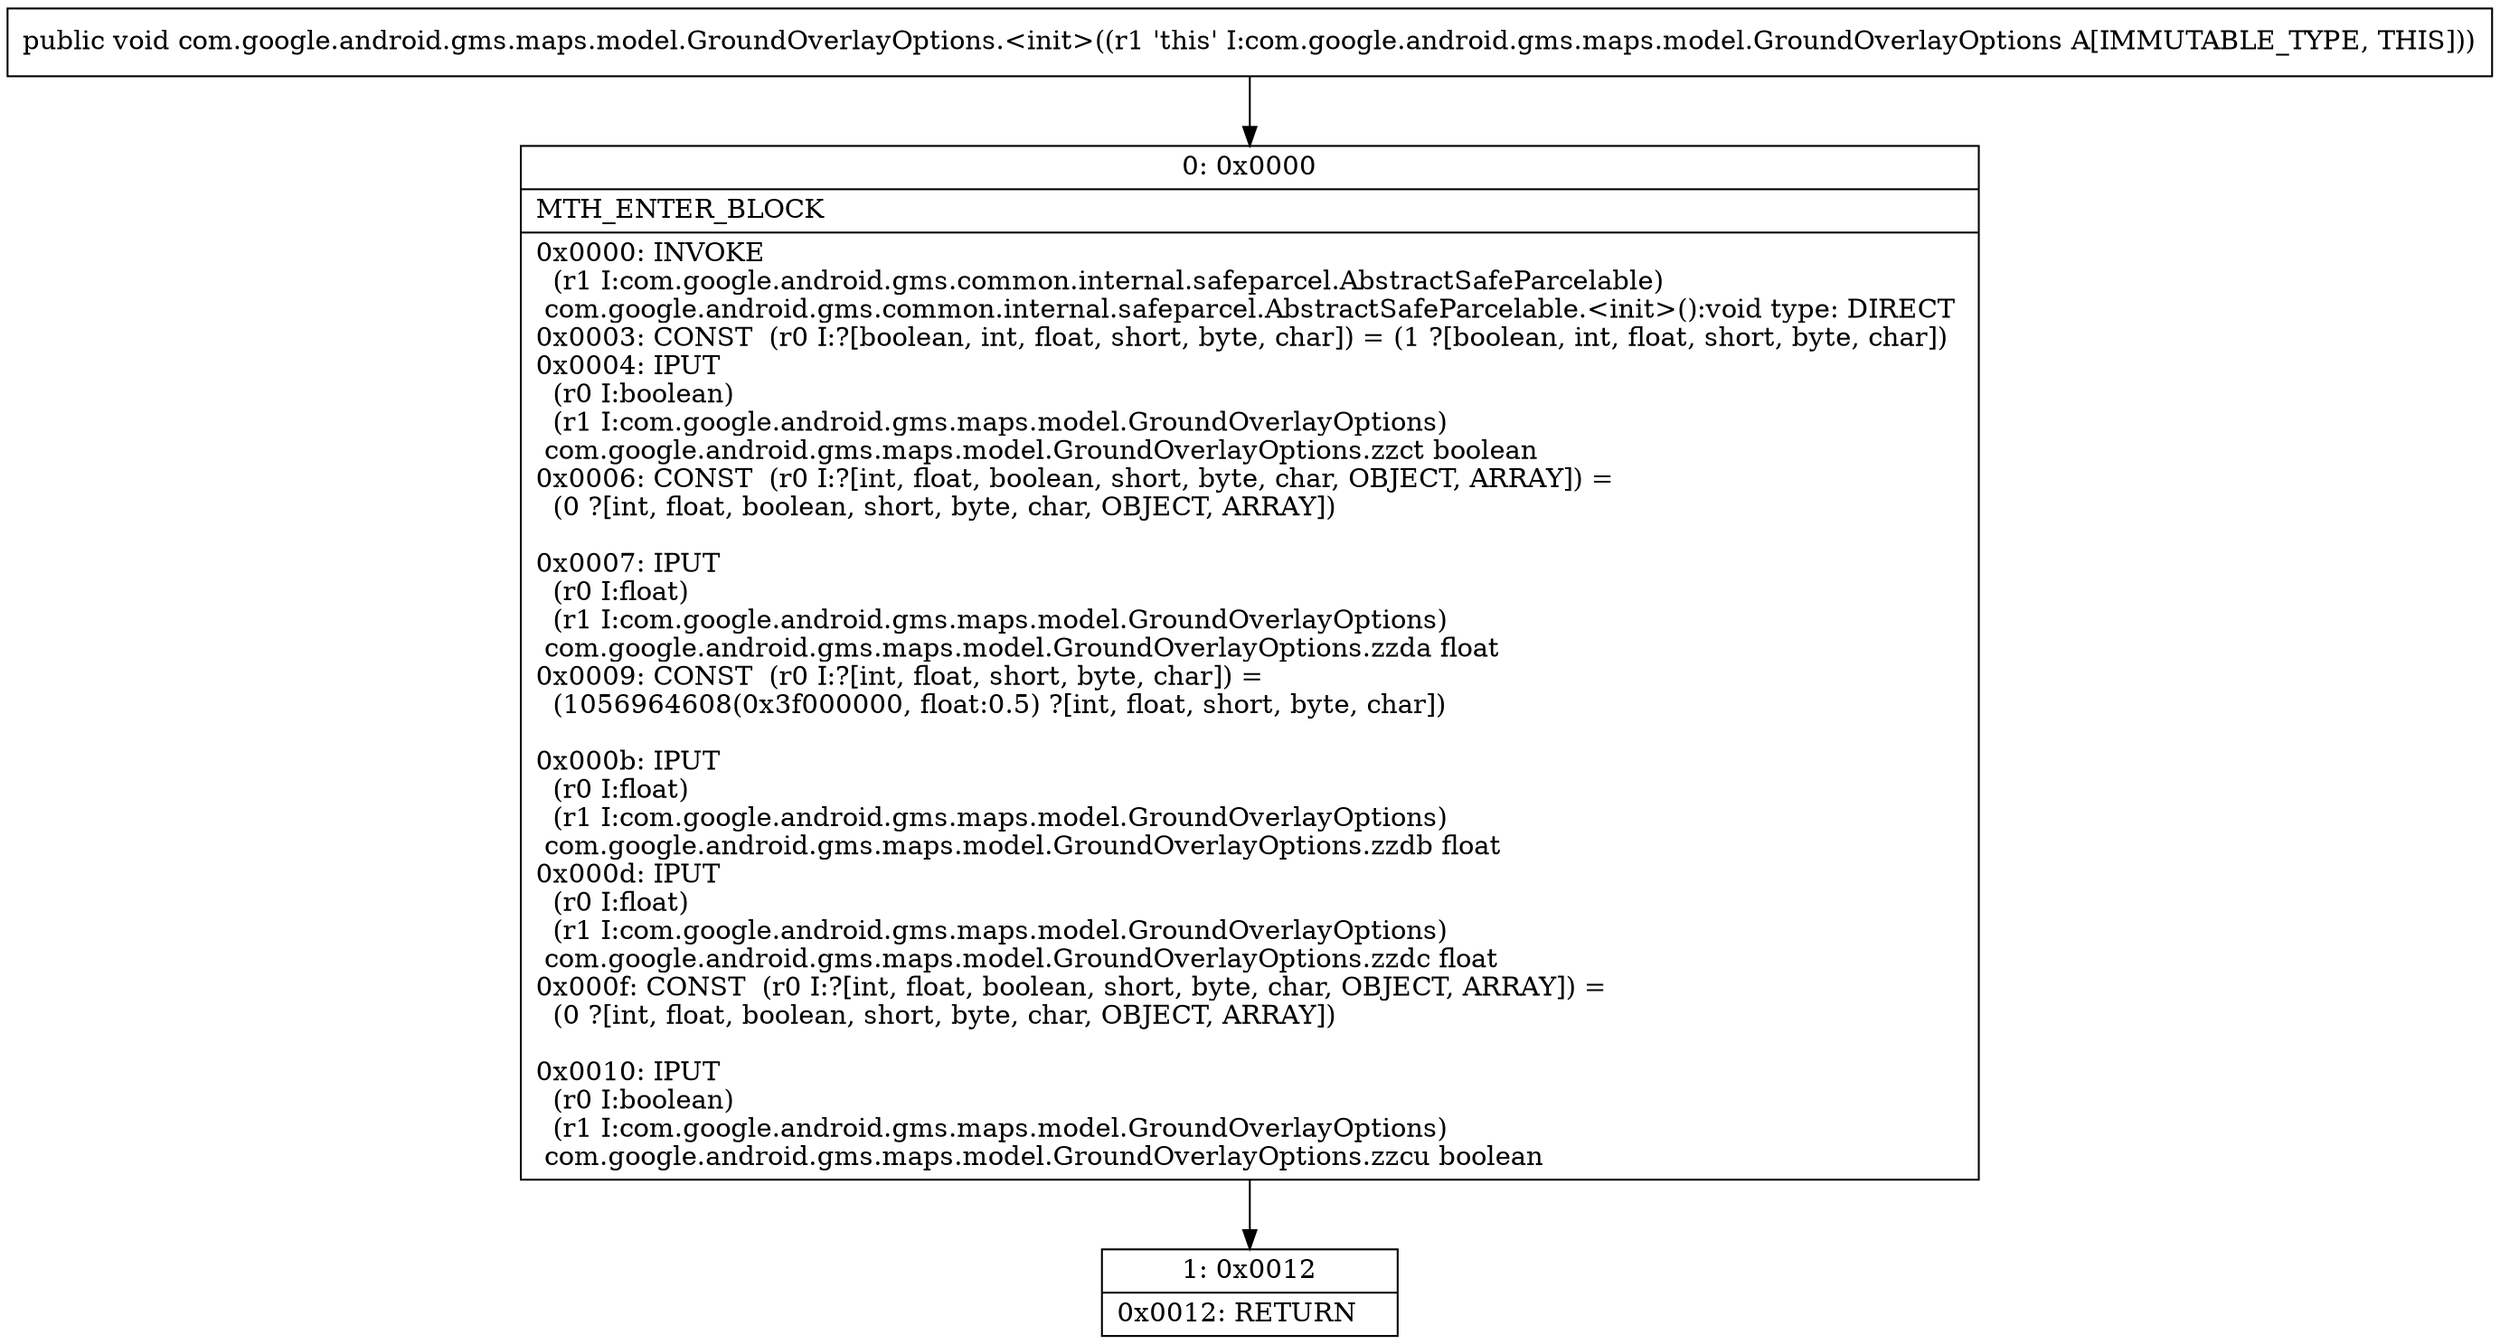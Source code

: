 digraph "CFG forcom.google.android.gms.maps.model.GroundOverlayOptions.\<init\>()V" {
Node_0 [shape=record,label="{0\:\ 0x0000|MTH_ENTER_BLOCK\l|0x0000: INVOKE  \l  (r1 I:com.google.android.gms.common.internal.safeparcel.AbstractSafeParcelable)\l com.google.android.gms.common.internal.safeparcel.AbstractSafeParcelable.\<init\>():void type: DIRECT \l0x0003: CONST  (r0 I:?[boolean, int, float, short, byte, char]) = (1 ?[boolean, int, float, short, byte, char]) \l0x0004: IPUT  \l  (r0 I:boolean)\l  (r1 I:com.google.android.gms.maps.model.GroundOverlayOptions)\l com.google.android.gms.maps.model.GroundOverlayOptions.zzct boolean \l0x0006: CONST  (r0 I:?[int, float, boolean, short, byte, char, OBJECT, ARRAY]) = \l  (0 ?[int, float, boolean, short, byte, char, OBJECT, ARRAY])\l \l0x0007: IPUT  \l  (r0 I:float)\l  (r1 I:com.google.android.gms.maps.model.GroundOverlayOptions)\l com.google.android.gms.maps.model.GroundOverlayOptions.zzda float \l0x0009: CONST  (r0 I:?[int, float, short, byte, char]) = \l  (1056964608(0x3f000000, float:0.5) ?[int, float, short, byte, char])\l \l0x000b: IPUT  \l  (r0 I:float)\l  (r1 I:com.google.android.gms.maps.model.GroundOverlayOptions)\l com.google.android.gms.maps.model.GroundOverlayOptions.zzdb float \l0x000d: IPUT  \l  (r0 I:float)\l  (r1 I:com.google.android.gms.maps.model.GroundOverlayOptions)\l com.google.android.gms.maps.model.GroundOverlayOptions.zzdc float \l0x000f: CONST  (r0 I:?[int, float, boolean, short, byte, char, OBJECT, ARRAY]) = \l  (0 ?[int, float, boolean, short, byte, char, OBJECT, ARRAY])\l \l0x0010: IPUT  \l  (r0 I:boolean)\l  (r1 I:com.google.android.gms.maps.model.GroundOverlayOptions)\l com.google.android.gms.maps.model.GroundOverlayOptions.zzcu boolean \l}"];
Node_1 [shape=record,label="{1\:\ 0x0012|0x0012: RETURN   \l}"];
MethodNode[shape=record,label="{public void com.google.android.gms.maps.model.GroundOverlayOptions.\<init\>((r1 'this' I:com.google.android.gms.maps.model.GroundOverlayOptions A[IMMUTABLE_TYPE, THIS])) }"];
MethodNode -> Node_0;
Node_0 -> Node_1;
}

